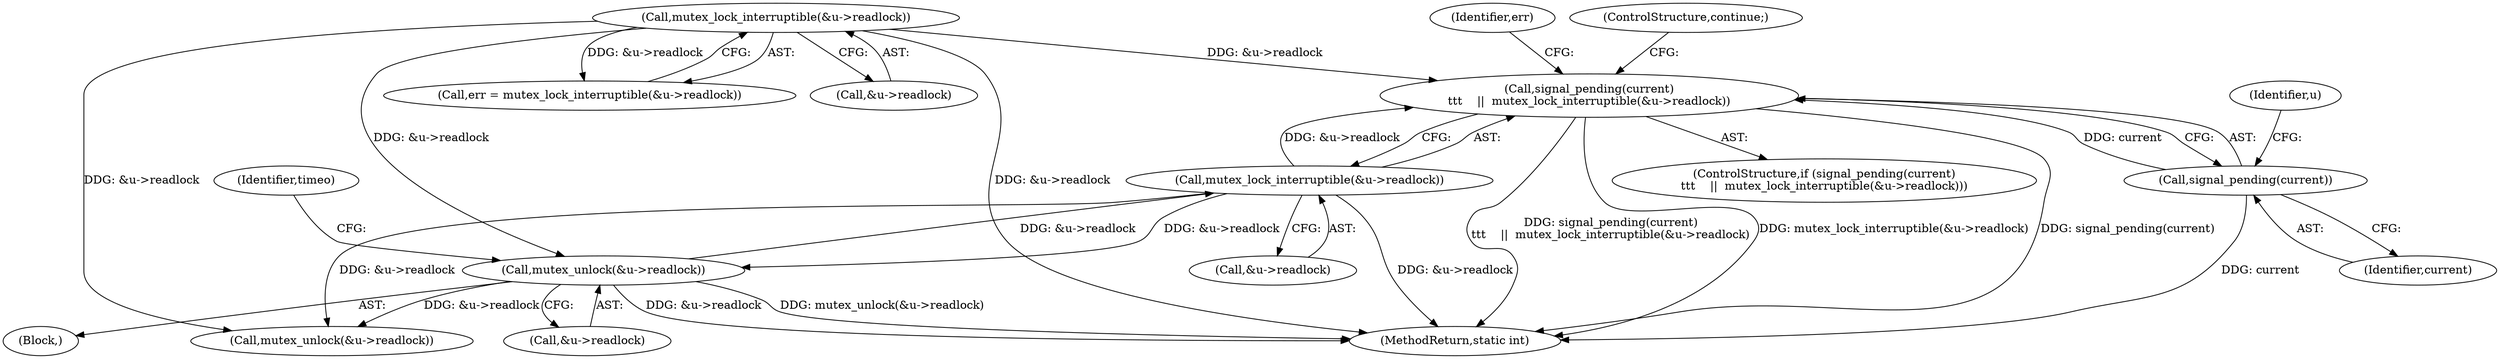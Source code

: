 digraph "0_linux_f3d3342602f8bcbf37d7c46641cb9bca7618eb1c_36@API" {
"1000289" [label="(Call,signal_pending(current)\n\t\t\t    ||  mutex_lock_interruptible(&u->readlock))"];
"1000290" [label="(Call,signal_pending(current))"];
"1000292" [label="(Call,mutex_lock_interruptible(&u->readlock))"];
"1000277" [label="(Call,mutex_unlock(&u->readlock))"];
"1000207" [label="(Call,mutex_lock_interruptible(&u->readlock))"];
"1000290" [label="(Call,signal_pending(current))"];
"1000293" [label="(Call,&u->readlock)"];
"1000278" [label="(Call,&u->readlock)"];
"1000292" [label="(Call,mutex_lock_interruptible(&u->readlock))"];
"1000303" [label="(ControlStructure,continue;)"];
"1000518" [label="(Call,mutex_unlock(&u->readlock))"];
"1000283" [label="(Identifier,timeo)"];
"1000291" [label="(Identifier,current)"];
"1000207" [label="(Call,mutex_lock_interruptible(&u->readlock))"];
"1000295" [label="(Identifier,u)"];
"1000289" [label="(Call,signal_pending(current)\n\t\t\t    ||  mutex_lock_interruptible(&u->readlock))"];
"1000277" [label="(Call,mutex_unlock(&u->readlock))"];
"1000241" [label="(Block,)"];
"1000532" [label="(MethodReturn,static int)"];
"1000205" [label="(Call,err = mutex_lock_interruptible(&u->readlock))"];
"1000208" [label="(Call,&u->readlock)"];
"1000288" [label="(ControlStructure,if (signal_pending(current)\n\t\t\t    ||  mutex_lock_interruptible(&u->readlock)))"];
"1000299" [label="(Identifier,err)"];
"1000289" -> "1000288"  [label="AST: "];
"1000289" -> "1000290"  [label="CFG: "];
"1000289" -> "1000292"  [label="CFG: "];
"1000290" -> "1000289"  [label="AST: "];
"1000292" -> "1000289"  [label="AST: "];
"1000299" -> "1000289"  [label="CFG: "];
"1000303" -> "1000289"  [label="CFG: "];
"1000289" -> "1000532"  [label="DDG: mutex_lock_interruptible(&u->readlock)"];
"1000289" -> "1000532"  [label="DDG: signal_pending(current)"];
"1000289" -> "1000532"  [label="DDG: signal_pending(current)\n\t\t\t    ||  mutex_lock_interruptible(&u->readlock)"];
"1000290" -> "1000289"  [label="DDG: current"];
"1000292" -> "1000289"  [label="DDG: &u->readlock"];
"1000207" -> "1000289"  [label="DDG: &u->readlock"];
"1000290" -> "1000291"  [label="CFG: "];
"1000291" -> "1000290"  [label="AST: "];
"1000295" -> "1000290"  [label="CFG: "];
"1000290" -> "1000532"  [label="DDG: current"];
"1000292" -> "1000293"  [label="CFG: "];
"1000293" -> "1000292"  [label="AST: "];
"1000292" -> "1000532"  [label="DDG: &u->readlock"];
"1000292" -> "1000277"  [label="DDG: &u->readlock"];
"1000277" -> "1000292"  [label="DDG: &u->readlock"];
"1000292" -> "1000518"  [label="DDG: &u->readlock"];
"1000277" -> "1000241"  [label="AST: "];
"1000277" -> "1000278"  [label="CFG: "];
"1000278" -> "1000277"  [label="AST: "];
"1000283" -> "1000277"  [label="CFG: "];
"1000277" -> "1000532"  [label="DDG: &u->readlock"];
"1000277" -> "1000532"  [label="DDG: mutex_unlock(&u->readlock)"];
"1000207" -> "1000277"  [label="DDG: &u->readlock"];
"1000277" -> "1000518"  [label="DDG: &u->readlock"];
"1000207" -> "1000205"  [label="AST: "];
"1000207" -> "1000208"  [label="CFG: "];
"1000208" -> "1000207"  [label="AST: "];
"1000205" -> "1000207"  [label="CFG: "];
"1000207" -> "1000532"  [label="DDG: &u->readlock"];
"1000207" -> "1000205"  [label="DDG: &u->readlock"];
"1000207" -> "1000518"  [label="DDG: &u->readlock"];
}
